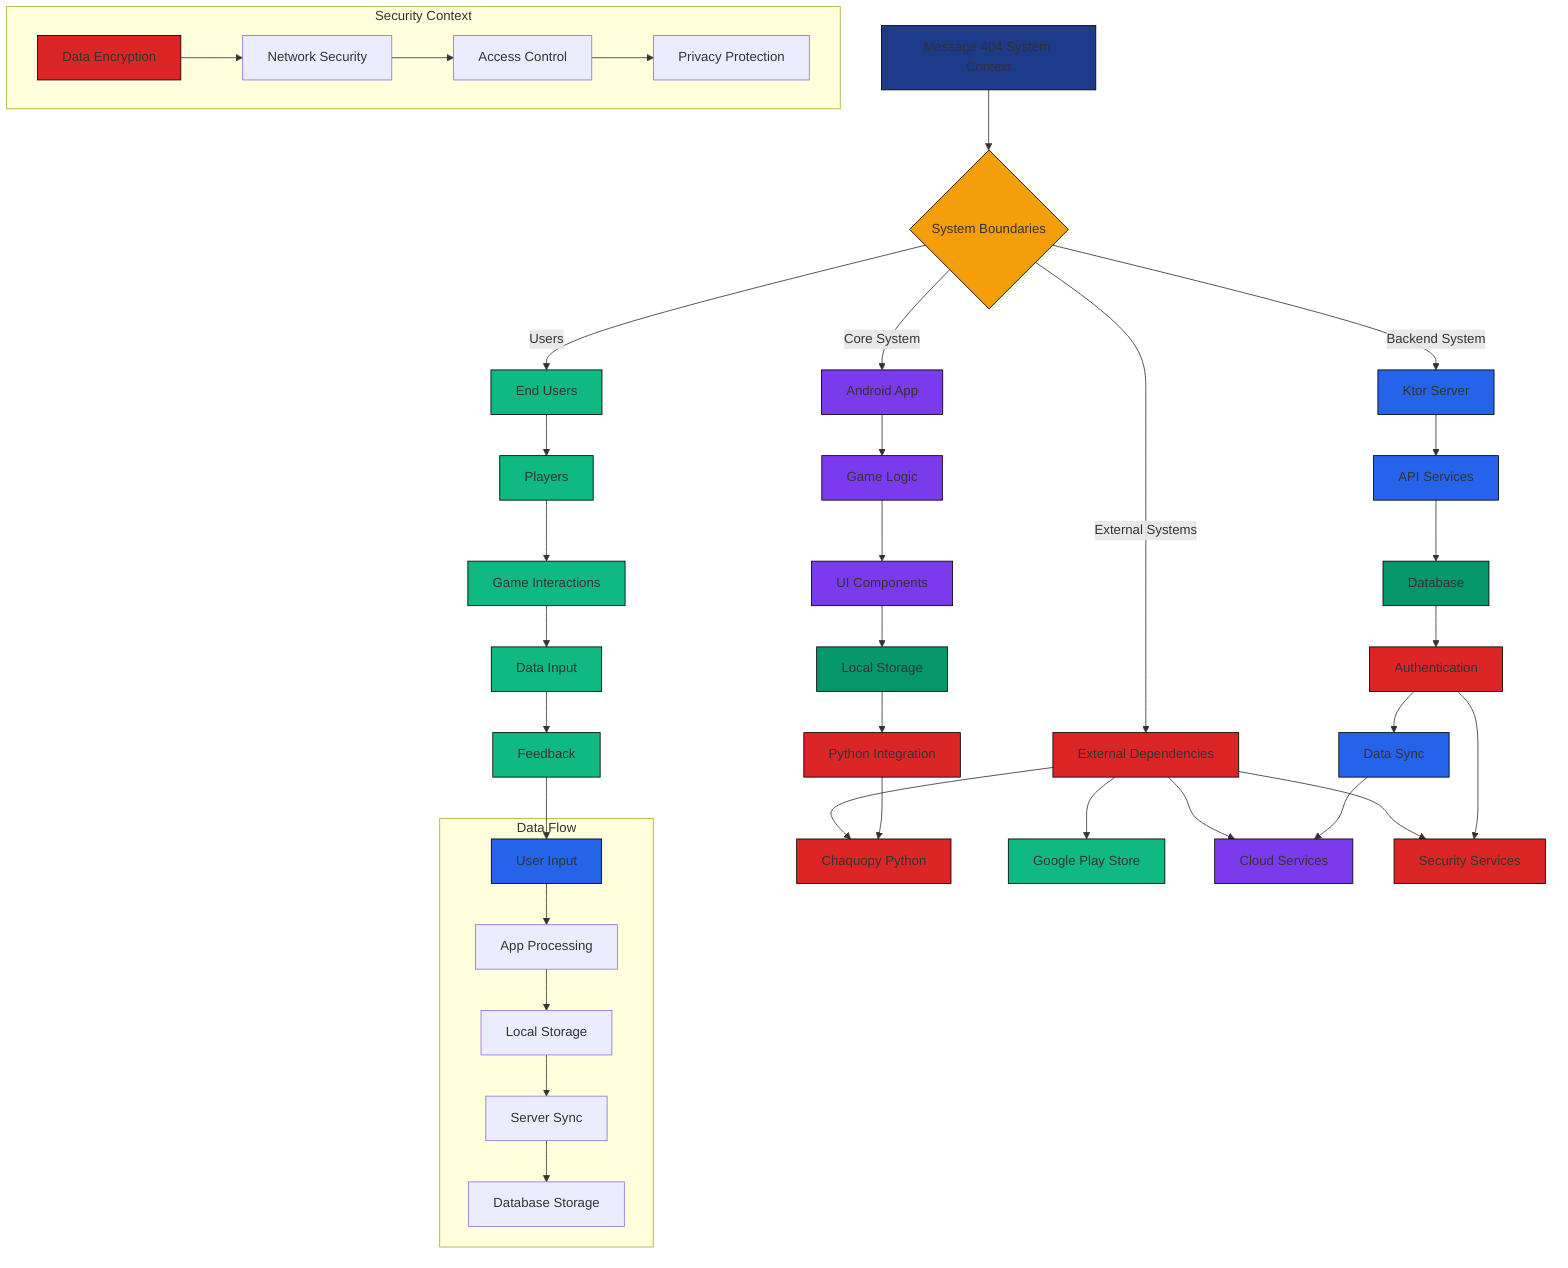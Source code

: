 ﻿graph TD
    A[Message 404 System Context] --> B{System Boundaries}
    
    B -->|Core System| C[Android App]
    B -->|Backend System| D[Ktor Server]
    B -->|External Systems| E[External Dependencies]
    B -->|Users| F[End Users]
    
    C --> G[Game Logic]
    G --> H[UI Components]
    H --> I[Local Storage]
    I --> J[Python Integration]
    
    D --> K[API Services]
    K --> L[Database]
    L --> M[Authentication]
    M --> N[Data Sync]
    
    E --> O[Chaquopy Python]
    E --> P[Google Play Store]
    E --> Q[Cloud Services]
    E --> R[Security Services]
    
    F --> S[Players]
    S --> T[Game Interactions]
    T --> U[Data Input]
    U --> V[Feedback]
    
    subgraph "Data Flow"
        W[User Input] --> X[App Processing]
        X --> Y[Local Storage]
        Y --> Z[Server Sync]
        Z --> AA[Database Storage]
    end
    
    subgraph "Security Context"
        BB[Data Encryption] --> CC[Network Security]
        CC --> DD[Access Control]
        DD --> EE[Privacy Protection]
    end
    
    V --> W
    J --> O
    N --> Q
    M --> R
    
    style A fill:#1E3A8A,stroke:#000000
    style B fill:#F59E0B,stroke:#000000
    style C fill:#7C3AED,stroke:#000000
    style D fill:#2563EB,stroke:#000000
    style E fill:#DC2626,stroke:#000000
    style F fill:#10B981,stroke:#000000
    style G fill:#7C3AED,stroke:#000000
    style H fill:#7C3AED,stroke:#000000
    style I fill:#059669,stroke:#000000
    style J fill:#DC2626,stroke:#000000
    style K fill:#2563EB,stroke:#000000
    style L fill:#059669,stroke:#000000
    style M fill:#DC2626,stroke:#000000
    style N fill:#2563EB,stroke:#000000
    style O fill:#DC2626,stroke:#000000
    style P fill:#10B981,stroke:#000000
    style Q fill:#7C3AED,stroke:#000000
    style R fill:#DC2626,stroke:#000000
    style S fill:#10B981,stroke:#000000
    style T fill:#10B981,stroke:#000000
    style U fill:#10B981,stroke:#000000
    style V fill:#10B981,stroke:#000000
    style W fill:#2563EB,stroke:#000000
    style BB fill:#DC2626,stroke:#000000